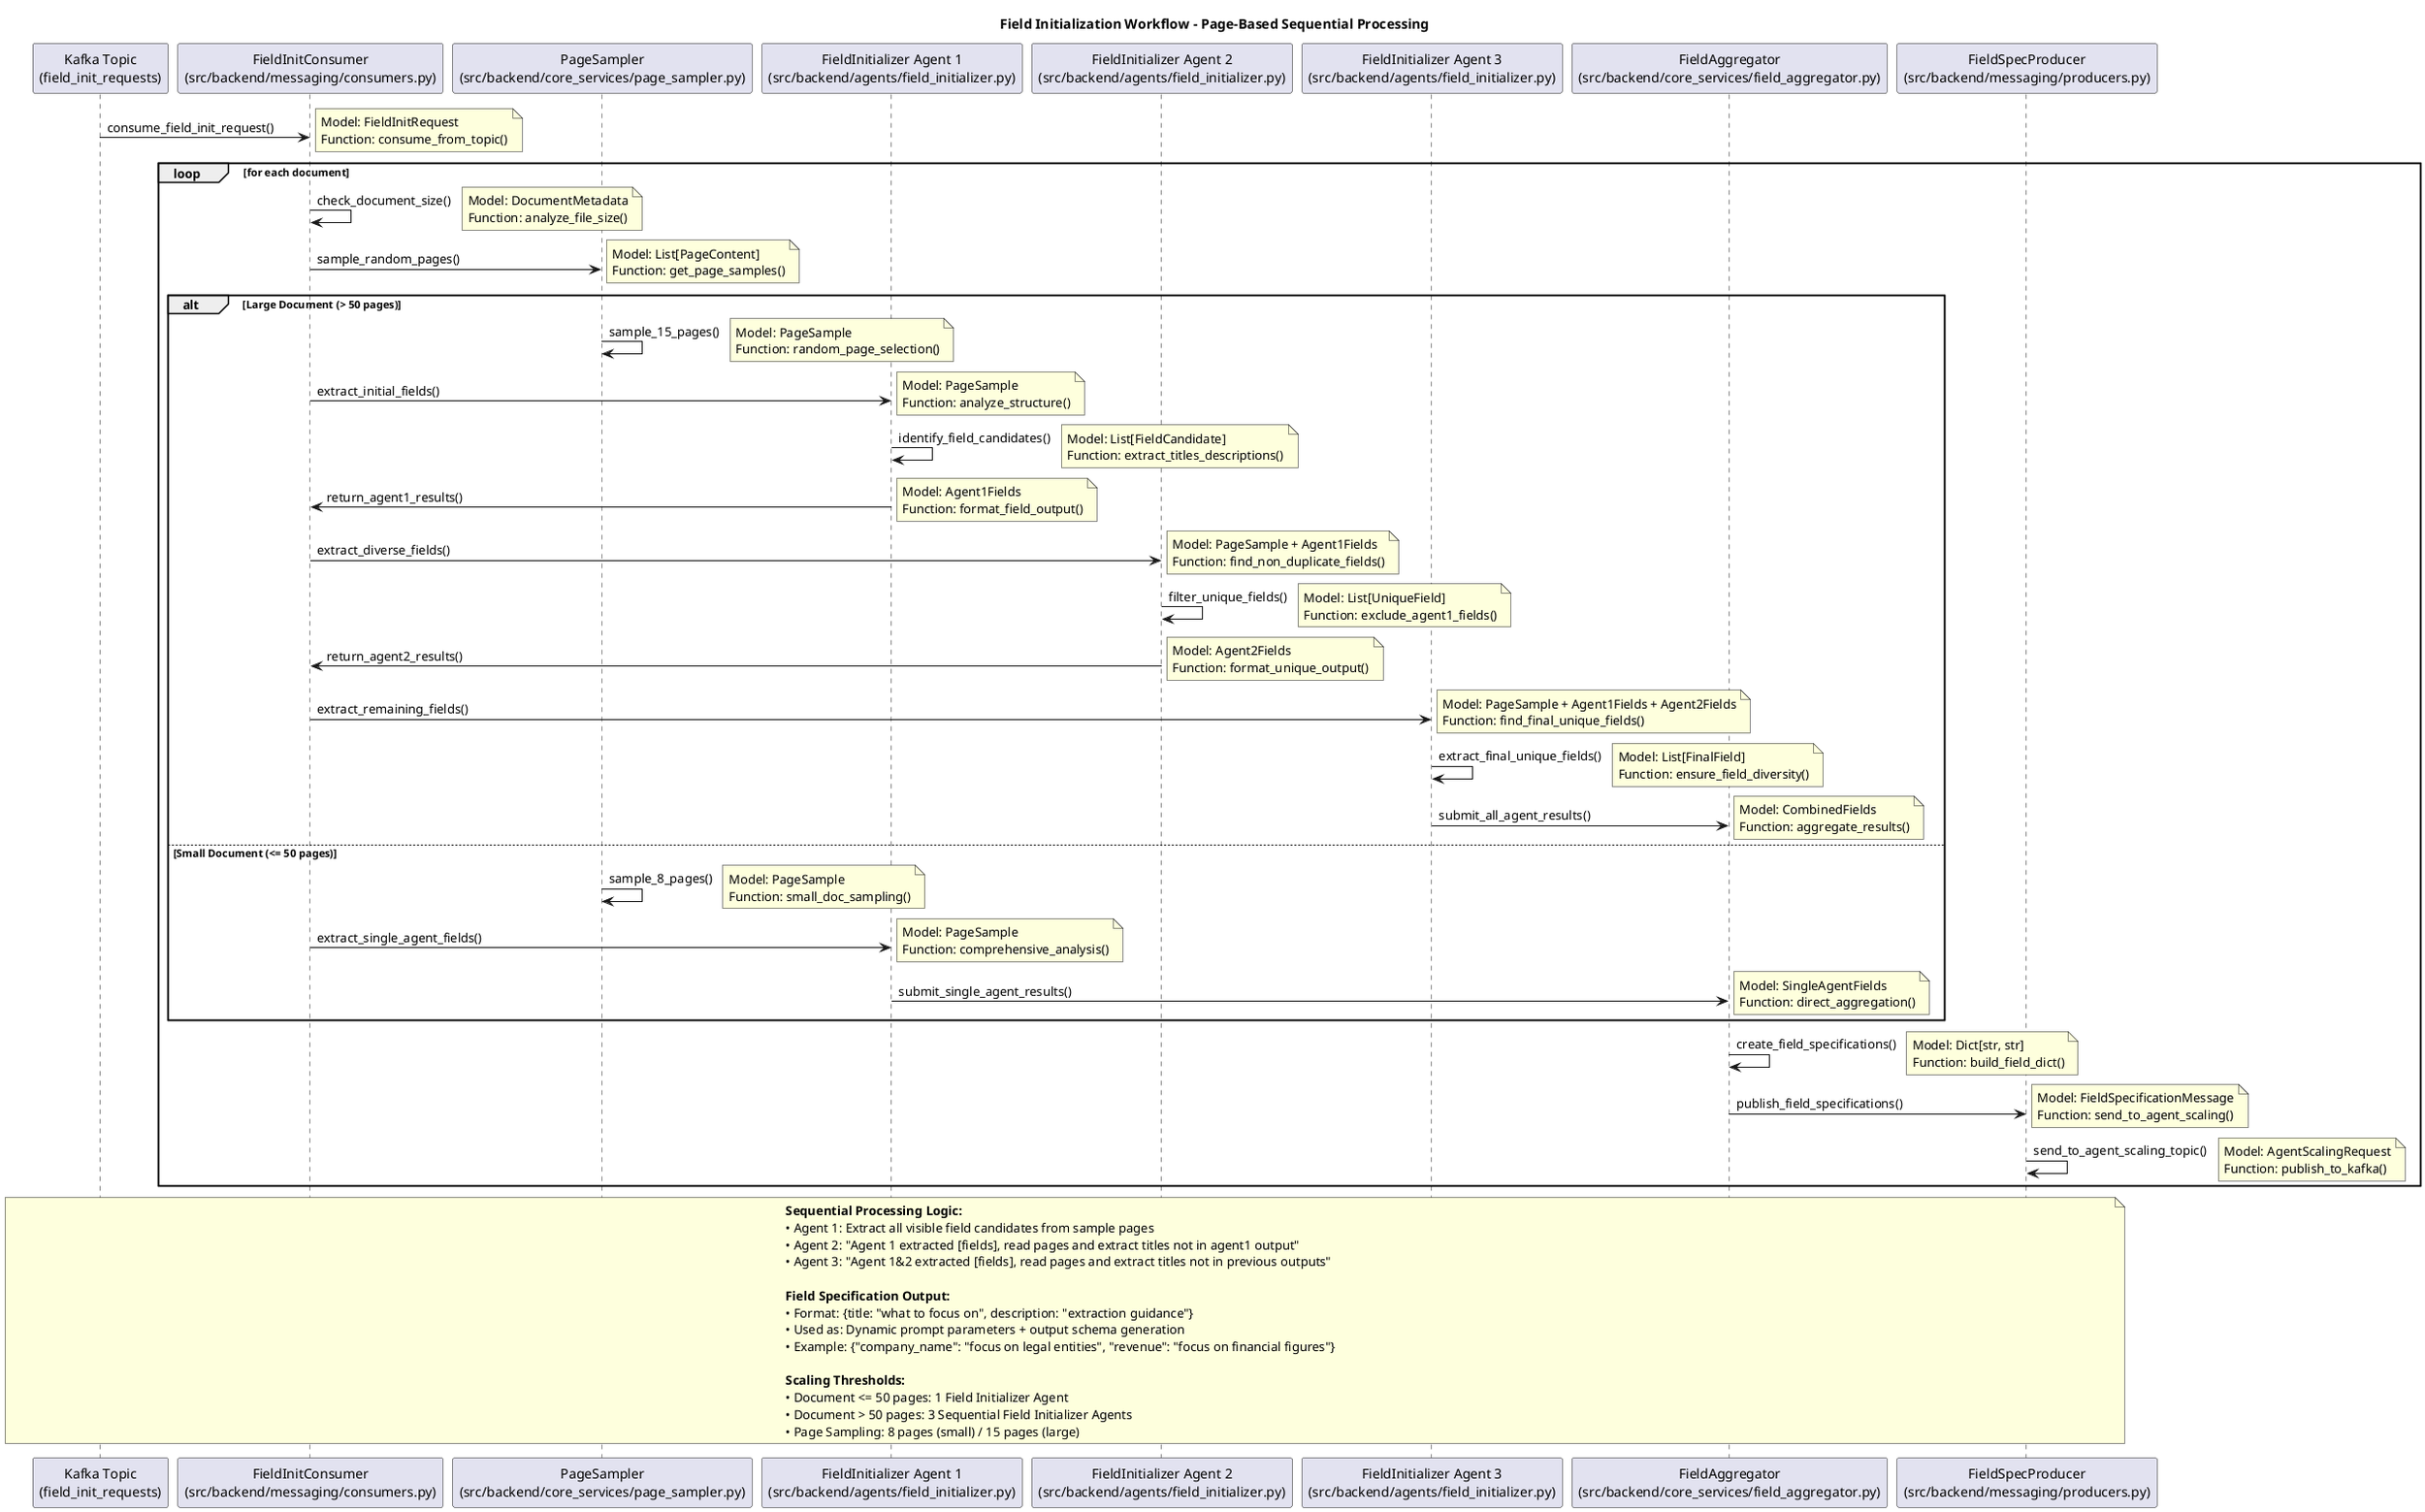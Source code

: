 @startuml workflow_field_initialization
title Field Initialization Workflow - Page-Based Sequential Processing

' Define participants with file paths
participant "Kafka Topic\n(field_init_requests)" as kafka_topic
participant "FieldInitConsumer\n(src/backend/messaging/consumers.py)" as consumer
participant "PageSampler\n(src/backend/core_services/page_sampler.py)" as page_sampler
participant "FieldInitializer Agent 1\n(src/backend/agents/field_initializer.py)" as agent1
participant "FieldInitializer Agent 2\n(src/backend/agents/field_initializer.py)" as agent2
participant "FieldInitializer Agent 3\n(src/backend/agents/field_initializer.py)" as agent3
participant "FieldAggregator\n(src/backend/core_services/field_aggregator.py)" as aggregator
participant "FieldSpecProducer\n(src/backend/messaging/producers.py)" as producer

' Workflow steps
kafka_topic -> consumer : consume_field_init_request()
note right : Model: FieldInitRequest\nFunction: consume_from_topic()

loop for each document
    consumer -> consumer : check_document_size()
    note right : Model: DocumentMetadata\nFunction: analyze_file_size()
    
    consumer -> page_sampler : sample_random_pages()
    note right : Model: List[PageContent]\nFunction: get_page_samples()
    
    alt Large Document (> 50 pages)
        page_sampler -> page_sampler : sample_15_pages()
        note right : Model: PageSample\nFunction: random_page_selection()
        
        consumer -> agent1 : extract_initial_fields()
        note right : Model: PageSample\nFunction: analyze_structure()
        
        agent1 -> agent1 : identify_field_candidates()
        note right : Model: List[FieldCandidate]\nFunction: extract_titles_descriptions()
        
        agent1 -> consumer : return_agent1_results()
        note right : Model: Agent1Fields\nFunction: format_field_output()
        
        consumer -> agent2 : extract_diverse_fields()
        note right : Model: PageSample + Agent1Fields\nFunction: find_non_duplicate_fields()
        
        agent2 -> agent2 : filter_unique_fields()
        note right : Model: List[UniqueField]\nFunction: exclude_agent1_fields()
        
        agent2 -> consumer : return_agent2_results()
        note right : Model: Agent2Fields\nFunction: format_unique_output()
        
        consumer -> agent3 : extract_remaining_fields()
        note right : Model: PageSample + Agent1Fields + Agent2Fields\nFunction: find_final_unique_fields()
        
        agent3 -> agent3 : extract_final_unique_fields()
        note right : Model: List[FinalField]\nFunction: ensure_field_diversity()
        
        agent3 -> aggregator : submit_all_agent_results()
        note right : Model: CombinedFields\nFunction: aggregate_results()
        
    else Small Document (<= 50 pages)
        page_sampler -> page_sampler : sample_8_pages()
        note right : Model: PageSample\nFunction: small_doc_sampling()
        
        consumer -> agent1 : extract_single_agent_fields()
        note right : Model: PageSample\nFunction: comprehensive_analysis()
        
        agent1 -> aggregator : submit_single_agent_results()
        note right : Model: SingleAgentFields\nFunction: direct_aggregation()
    end
    
    aggregator -> aggregator : create_field_specifications()
    note right : Model: Dict[str, str]\nFunction: build_field_dict()
    
    aggregator -> producer : publish_field_specifications()
    note right : Model: FieldSpecificationMessage\nFunction: send_to_agent_scaling()
    
    producer -> producer : send_to_agent_scaling_topic()
    note right : Model: AgentScalingRequest\nFunction: publish_to_kafka()
end

note over kafka_topic, producer
    **Sequential Processing Logic:**
    • Agent 1: Extract all visible field candidates from sample pages
    • Agent 2: "Agent 1 extracted [fields], read pages and extract titles not in agent1 output"
    • Agent 3: "Agent 1&2 extracted [fields], read pages and extract titles not in previous outputs"
    
    **Field Specification Output:**
    • Format: {title: "what to focus on", description: "extraction guidance"}
    • Used as: Dynamic prompt parameters + output schema generation
    • Example: {"company_name": "focus on legal entities", "revenue": "focus on financial figures"}
    
    **Scaling Thresholds:**
    • Document <= 50 pages: 1 Field Initializer Agent
    • Document > 50 pages: 3 Sequential Field Initializer Agents
    • Page Sampling: 8 pages (small) / 15 pages (large)
end note

@enduml